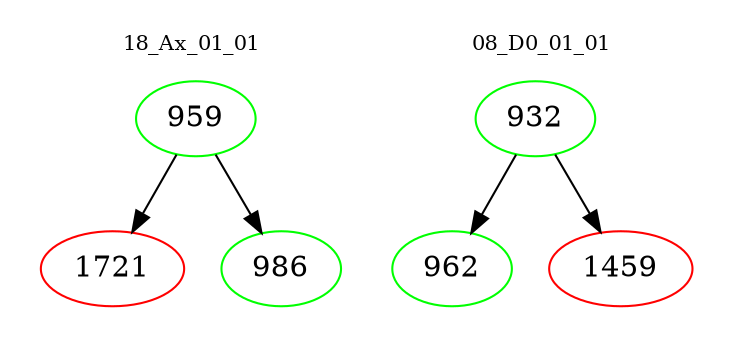 digraph{
subgraph cluster_0 {
color = white
label = "18_Ax_01_01";
fontsize=10;
T0_959 [label="959", color="green"]
T0_959 -> T0_1721 [color="black"]
T0_1721 [label="1721", color="red"]
T0_959 -> T0_986 [color="black"]
T0_986 [label="986", color="green"]
}
subgraph cluster_1 {
color = white
label = "08_D0_01_01";
fontsize=10;
T1_932 [label="932", color="green"]
T1_932 -> T1_962 [color="black"]
T1_962 [label="962", color="green"]
T1_932 -> T1_1459 [color="black"]
T1_1459 [label="1459", color="red"]
}
}
